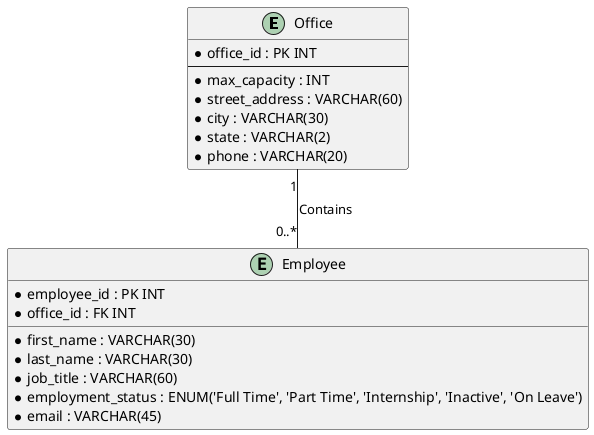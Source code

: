 @startuml DatabaseSchema

Entity Office {
    * office_id : PK INT
    ---
    * max_capacity : INT
    * street_address : VARCHAR(60)
    * city : VARCHAR(30)
    * state : VARCHAR(2)
    * phone : VARCHAR(20)
}

Entity Employee {
    * employee_id : PK INT
    * first_name : VARCHAR(30)
    * last_name : VARCHAR(30)
    * job_title : VARCHAR(60)
    * employment_status : ENUM('Full Time', 'Part Time', 'Internship', 'Inactive', 'On Leave')
    * email : VARCHAR(45)
    * office_id : FK INT
}

Office "1" -- "0..*" Employee : Contains

@enduml
